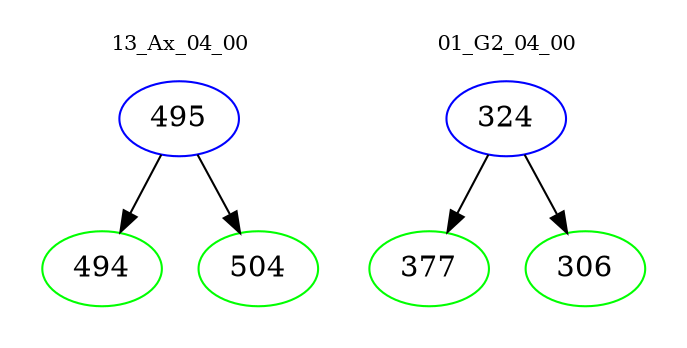 digraph{
subgraph cluster_0 {
color = white
label = "13_Ax_04_00";
fontsize=10;
T0_495 [label="495", color="blue"]
T0_495 -> T0_494 [color="black"]
T0_494 [label="494", color="green"]
T0_495 -> T0_504 [color="black"]
T0_504 [label="504", color="green"]
}
subgraph cluster_1 {
color = white
label = "01_G2_04_00";
fontsize=10;
T1_324 [label="324", color="blue"]
T1_324 -> T1_377 [color="black"]
T1_377 [label="377", color="green"]
T1_324 -> T1_306 [color="black"]
T1_306 [label="306", color="green"]
}
}
